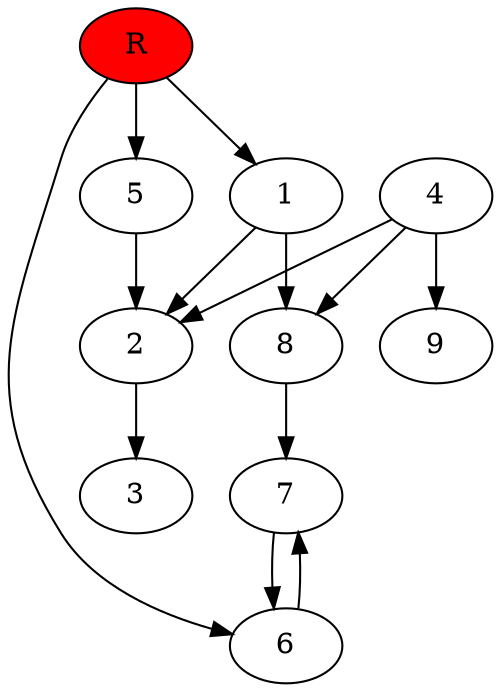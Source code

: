 digraph prb13787 {
	1
	2
	3
	4
	5
	6
	7
	8
	R [fillcolor="#ff0000" style=filled]
	1 -> 2
	1 -> 8
	2 -> 3
	4 -> 2
	4 -> 8
	4 -> 9
	5 -> 2
	6 -> 7
	7 -> 6
	8 -> 7
	R -> 1
	R -> 5
	R -> 6
}
